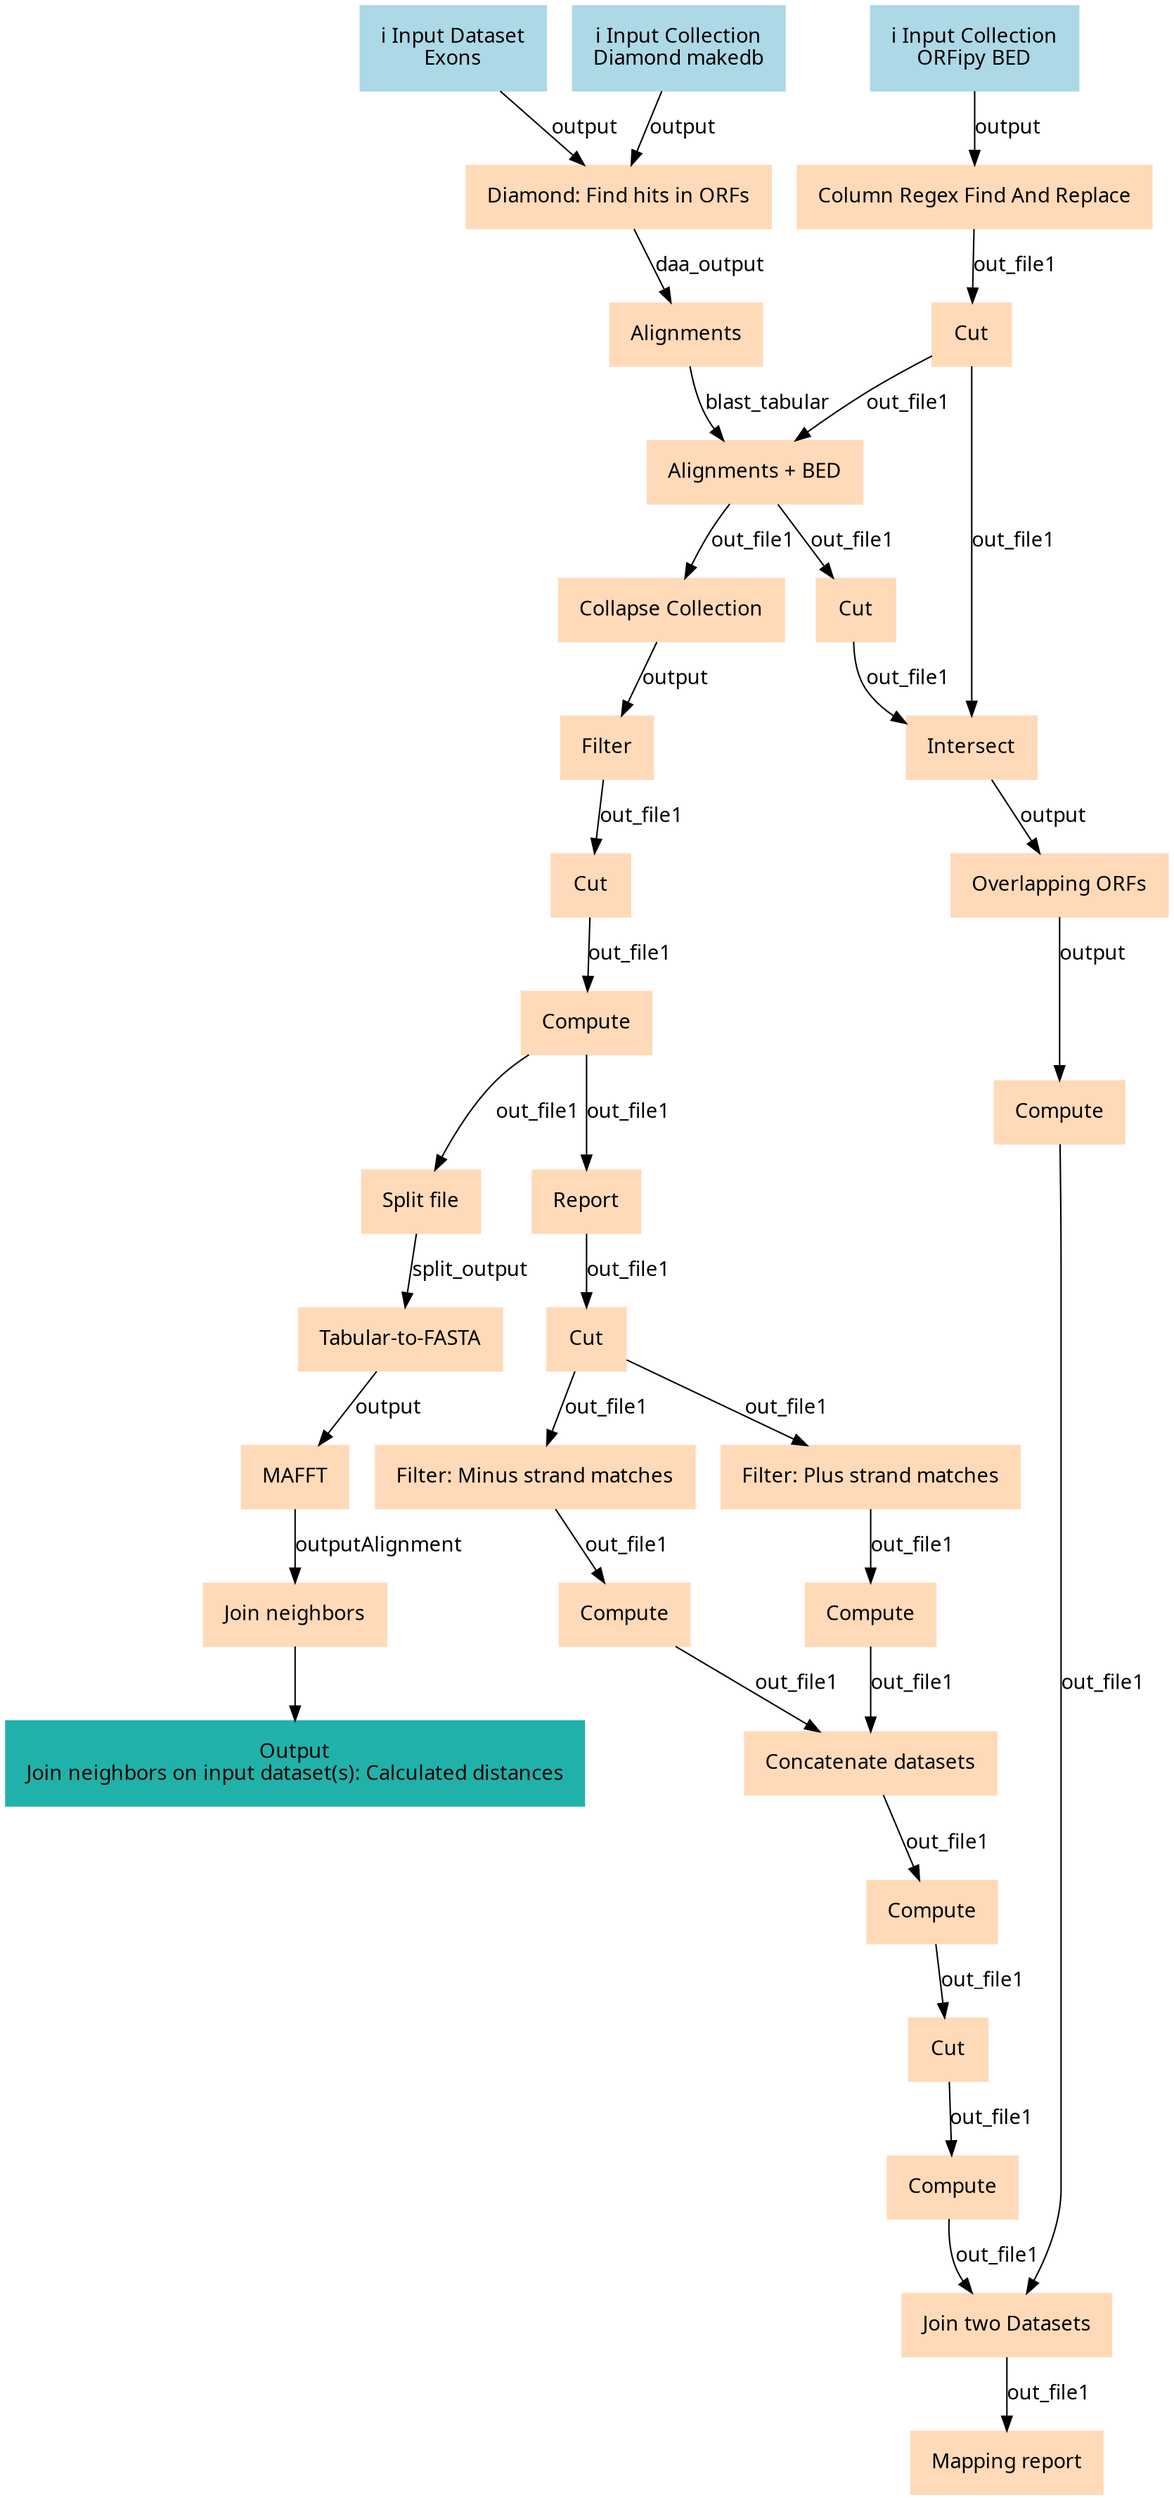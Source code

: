 digraph main {
  node [fontname="Atkinson Hyperlegible", shape=box, color=white,style=filled,color=peachpuff,margin="0.2,0.2"];
  edge [fontname="Atkinson Hyperlegible"];
  0[color=lightblue,label="ℹ️ Input Dataset\nExons"]
  1[color=lightblue,label="ℹ️ Input Collection\nDiamond makedb"]
  2[color=lightblue,label="ℹ️ Input Collection\nORFipy BED"]
  3[label="Diamond: Find hits in ORFs"]
  0 -> 3 [label="output"]
  1 -> 3 [label="output"]
  4[label="Column Regex Find And Replace"]
  2 -> 4 [label="output"]
  5[label="Alignments"]
  3 -> 5 [label="daa_output"]
  6[label="Cut"]
  4 -> 6 [label="out_file1"]
  7[label="Alignments + BED"]
  6 -> 7 [label="out_file1"]
  5 -> 7 [label="blast_tabular"]
  8[label="Cut"]
  7 -> 8 [label="out_file1"]
  9[label="Collapse Collection"]
  7 -> 9 [label="out_file1"]
  10[label="Intersect"]
  6 -> 10 [label="out_file1"]
  8 -> 10 [label="out_file1"]
  11[label="Filter"]
  9 -> 11 [label="output"]
  12[label="Overlapping ORFs"]
  10 -> 12 [label="output"]
  13[label="Cut"]
  11 -> 13 [label="out_file1"]
  14[label="Compute"]
  12 -> 14 [label="output"]
  15[label="Compute"]
  13 -> 15 [label="out_file1"]
  16[label="Split file"]
  15 -> 16 [label="out_file1"]
  17[label="Report"]
  15 -> 17 [label="out_file1"]
  18[label="Tabular-to-FASTA"]
  16 -> 18 [label="split_output"]
  19[label="Cut"]
  17 -> 19 [label="out_file1"]
  20[label="MAFFT"]
  18 -> 20 [label="output"]
  21[label="Filter: Plus strand matches"]
  19 -> 21 [label="out_file1"]
  22[label="Filter: Minus strand matches"]
  19 -> 22 [label="out_file1"]
  23[label="Join neighbors"]
  20 -> 23 [label="outputAlignment"]
  k54ea37cc63d1422a9f5e124b8d39e6bd[color=lightseagreen,label="Output\nJoin neighbors on input dataset(s): Calculated distances"]
  23 -> k54ea37cc63d1422a9f5e124b8d39e6bd
  24[label="Compute"]
  21 -> 24 [label="out_file1"]
  25[label="Compute"]
  22 -> 25 [label="out_file1"]
  26[label="Concatenate datasets"]
  24 -> 26 [label="out_file1"]
  25 -> 26 [label="out_file1"]
  27[label="Compute"]
  26 -> 27 [label="out_file1"]
  28[label="Cut"]
  27 -> 28 [label="out_file1"]
  29[label="Compute"]
  28 -> 29 [label="out_file1"]
  30[label="Join two Datasets"]
  14 -> 30 [label="out_file1"]
  29 -> 30 [label="out_file1"]
  31[label="Mapping report"]
  30 -> 31 [label="out_file1"]
}
